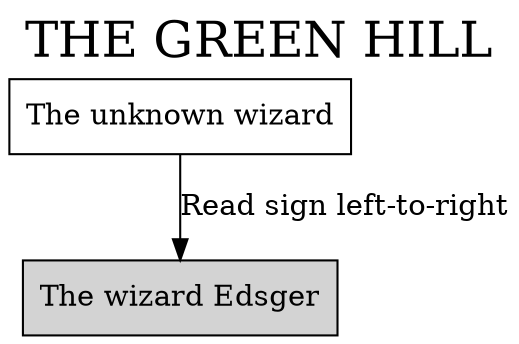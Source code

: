 digraph {
  label="THE GREEN HILL";
  labelloc=t;
  fontsize=24;
  node [shape=box];

  unknown [label="The unknown wizard"];
  known [label="The wizard Edsger",bgcolor="black",style="filled"];
  
  unknown -> known [label="Read sign left-to-right"];
}